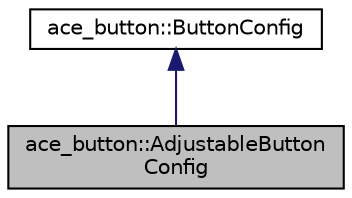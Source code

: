 digraph "ace_button::AdjustableButtonConfig"
{
  edge [fontname="Helvetica",fontsize="10",labelfontname="Helvetica",labelfontsize="10"];
  node [fontname="Helvetica",fontsize="10",shape=record];
  Node2 [label="ace_button::AdjustableButton\lConfig",height=0.2,width=0.4,color="black", fillcolor="grey75", style="filled", fontcolor="black"];
  Node3 -> Node2 [dir="back",color="midnightblue",fontsize="10",style="solid",fontname="Helvetica"];
  Node3 [label="ace_button::ButtonConfig",height=0.2,width=0.4,color="black", fillcolor="white", style="filled",URL="$classace__button_1_1ButtonConfig.html",tooltip="Class that defines the timing parameters and event handler of an AceButton or a group of AceButton in..."];
}
